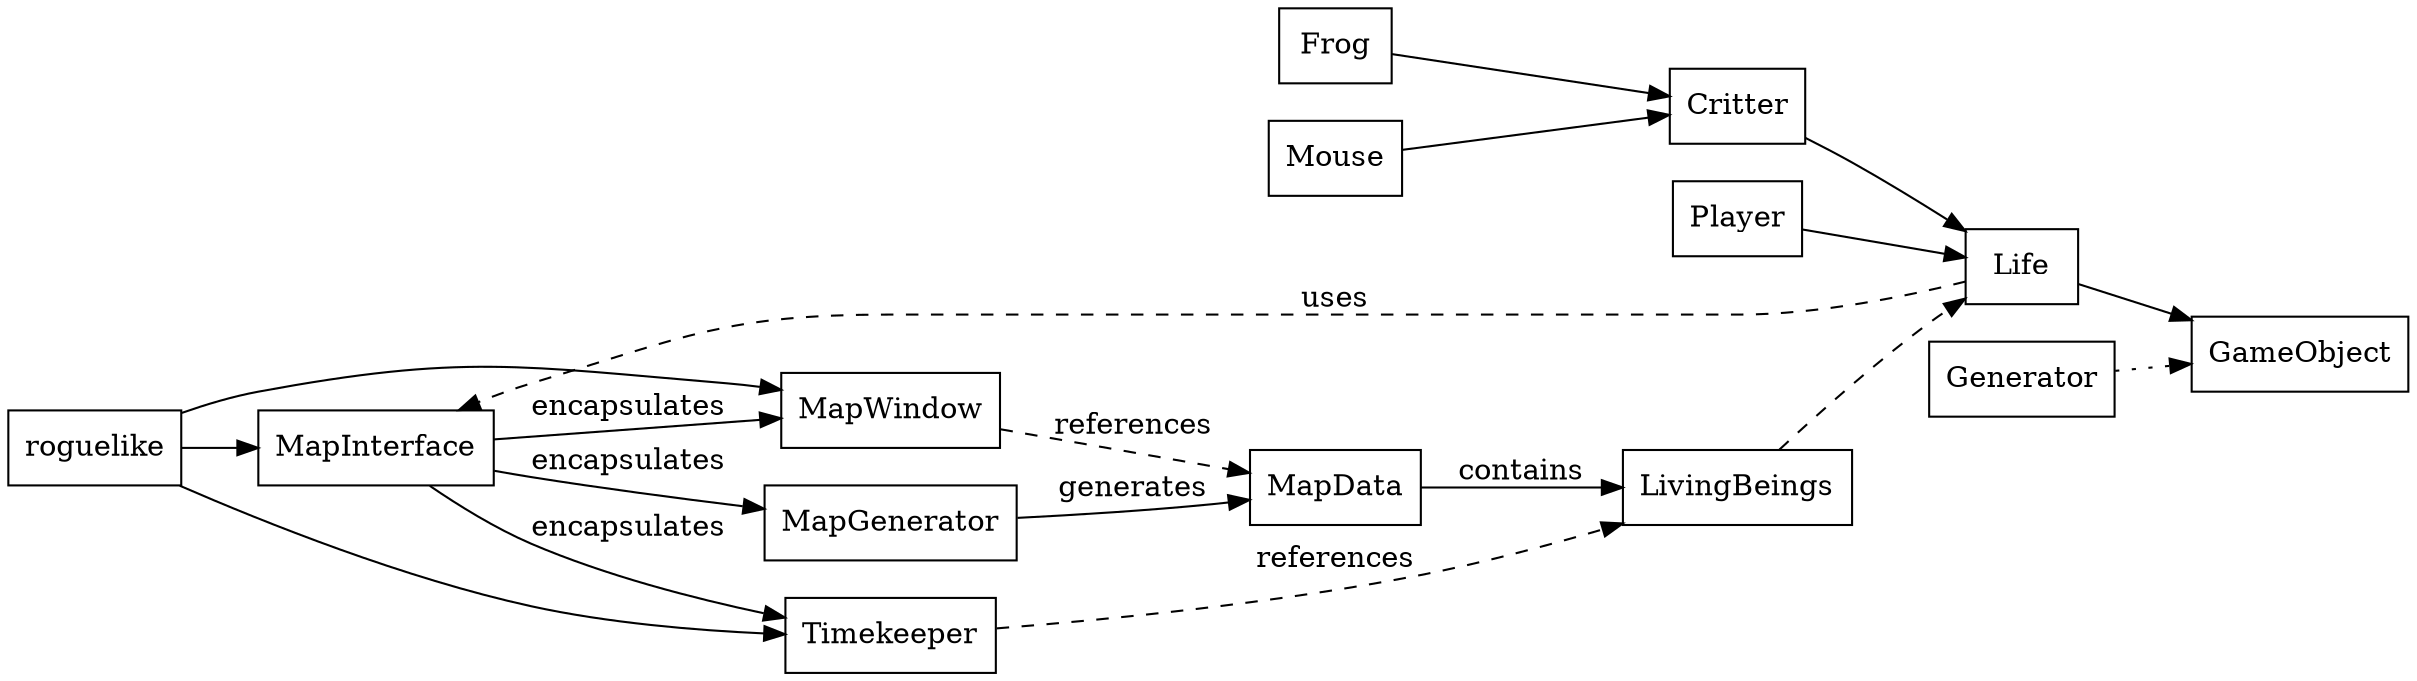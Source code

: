 digraph dependencies {
  graph [
    rankdir=LR
    labelloc=t
  ]
  node [
    shape=rect
  ]

  roguelike
  Mouse; Frog; Critter; Player; Life; GameObject; Generator
  MapData; MapGenerator; MapInterface; MapWindow
  Timekeeper
  LivingBeings

  roguelike -> Timekeeper
  roguelike -> MapInterface
  roguelike -> MapWindow

  subgraph gameObjects {
    Mouse -> Critter -> Life -> GameObject
    Frog -> Critter
    Player -> Life
  }

  subgraph mapHandlers {
    MapData -> LivingBeings [label=contains]
    MapGenerator -> MapData [label=generates]
    MapInterface -> MapGenerator [label=encapsulates]
    MapInterface -> MapWindow [label=encapsulates]
    MapInterface -> Timekeeper [label=encapsulates]
  }

  subgraph utilities {
    edge [style=dotted]
    Generator -> GameObject
  }

  subgraph mapDataUsers {
    edge [style=dashed]
    MapWindow -> MapData [label=references]
    Life -> MapInterface [label=uses]
  }

  subgraph livingBeingUsers {
    edge [style=dashed]
    Timekeeper -> LivingBeings [label=references]
    LivingBeings -> Life
  }
}

